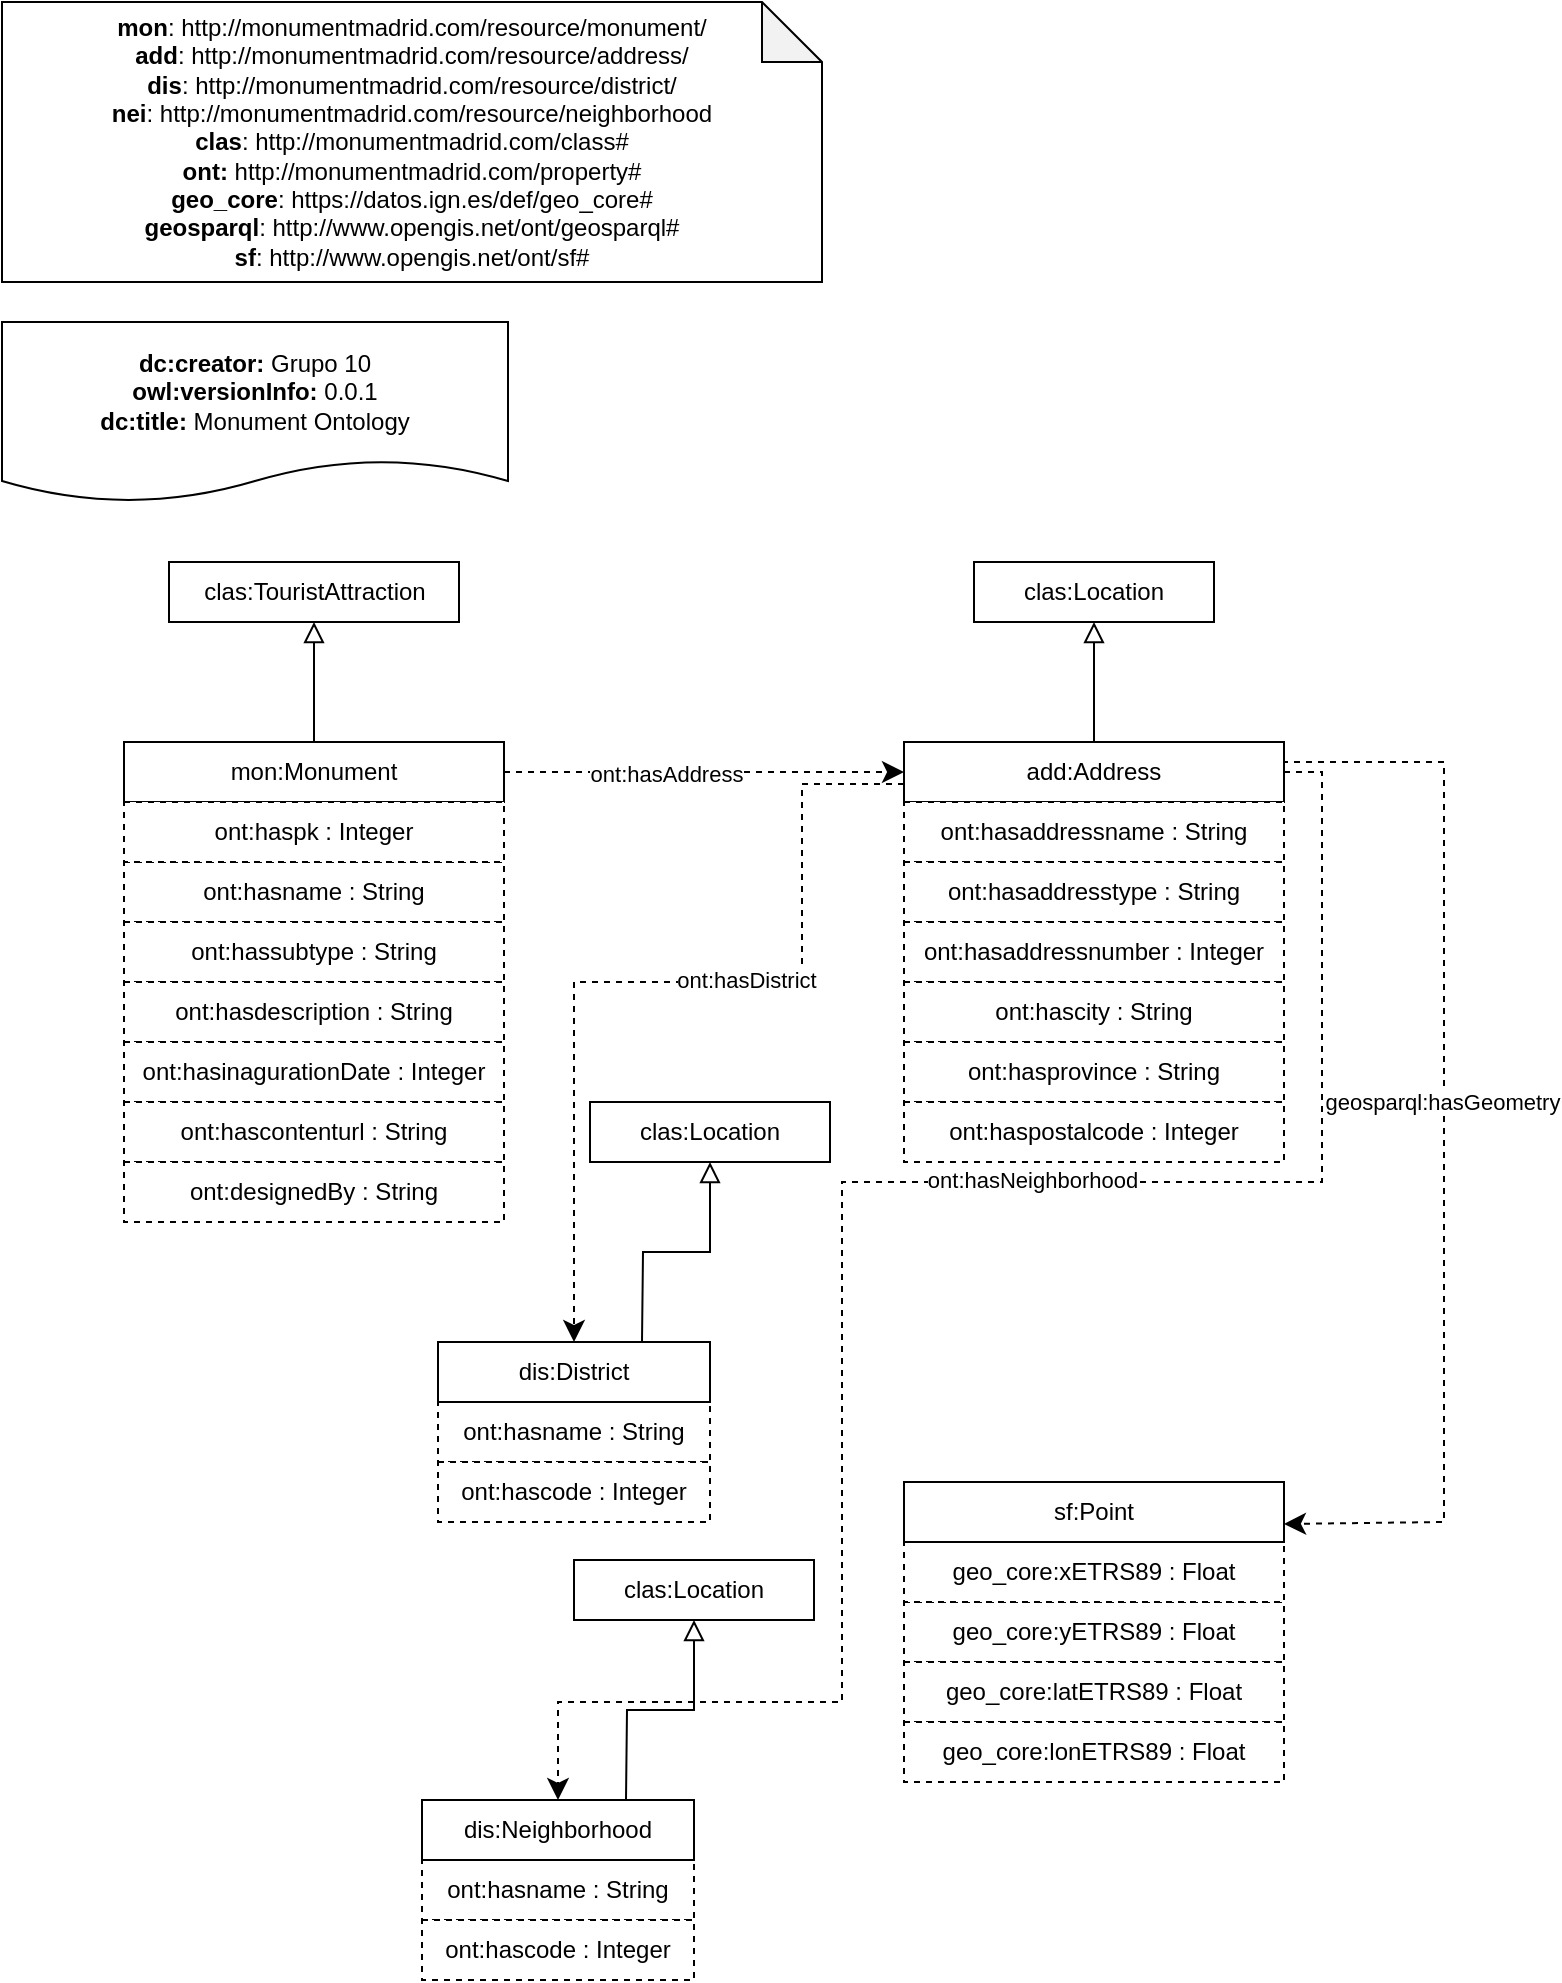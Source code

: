 <mxfile version="20.3.0" type="device"><diagram id="TTwxC7Yb0V6fdVoO_SUc" name="Página-1"><mxGraphModel dx="1014" dy="829" grid="1" gridSize="10" guides="1" tooltips="1" connect="1" arrows="1" fold="1" page="1" pageScale="1" pageWidth="827" pageHeight="1169" math="0" shadow="0"><root><mxCell id="0"/><mxCell id="1" parent="0"/><mxCell id="7s79F0oyZlGPRsL_RBfK-1" value="&lt;div&gt;&lt;b&gt;mon&lt;/b&gt;: http://monumentmadrid.com/resource/monument/&lt;/div&gt;&lt;div&gt;&lt;b&gt;add&lt;/b&gt;: http://monumentmadrid.com/resource/address/&lt;br&gt;&lt;/div&gt;&lt;div&gt;&lt;b&gt;dis&lt;/b&gt;: http://monumentmadrid.com/resource/district/&lt;br&gt;&lt;/div&gt;&lt;div&gt;&lt;b&gt;nei&lt;/b&gt;: http://monumentmadrid.com/resource/neighborhood&lt;br&gt;&lt;/div&gt;&lt;div&gt;&lt;b&gt;clas&lt;/b&gt;: http://monumentmadrid.com/class#&lt;br&gt;&lt;/div&gt;&lt;div&gt;&lt;b&gt;ont:&lt;/b&gt; http://monumentmadrid.com/property#&lt;br&gt;&lt;/div&gt;&lt;div&gt;&lt;div&gt;&lt;b&gt;geo_core&lt;/b&gt;: https://datos.ign.es/def/geo_core#&lt;/div&gt;&lt;div&gt;&lt;b&gt;geosparql&lt;/b&gt;: http://www.opengis.net/ont/geosparql#&lt;/div&gt;&lt;div&gt;&lt;b&gt;sf&lt;/b&gt;: http://www.opengis.net/ont/sf#&lt;/div&gt;&lt;/div&gt;" style="shape=note;whiteSpace=wrap;html=1;backgroundOutline=1;darkOpacity=0.05;" parent="1" vertex="1"><mxGeometry x="60" y="70" width="410" height="140" as="geometry"/></mxCell><mxCell id="7s79F0oyZlGPRsL_RBfK-3" value="&lt;div&gt;&lt;b&gt;dc:creator:&lt;/b&gt;&amp;nbsp;Grupo 10&lt;/div&gt;&lt;div&gt;&lt;b&gt;owl:versionInfo:&lt;/b&gt; 0.0.1&lt;/div&gt;&lt;div&gt;&lt;b&gt;dc:title:&lt;/b&gt;&amp;nbsp;Monument Ontology&lt;/div&gt;" style="shape=document;whiteSpace=wrap;html=1;boundedLbl=1;labelBackgroundColor=#ffffff;strokeColor=#000000;fontSize=12;fontColor=#000000;size=0.233;" parent="1" vertex="1"><mxGeometry x="60" y="230" width="253" height="90" as="geometry"/></mxCell><mxCell id="7s79F0oyZlGPRsL_RBfK-4" value="mon:Monument" style="rounded=0;whiteSpace=wrap;html=1;snapToPoint=1;points=[[0.1,0],[0.2,0],[0.3,0],[0.4,0],[0.5,0],[0.6,0],[0.7,0],[0.8,0],[0.9,0],[0,0.1],[0,0.3],[0,0.5],[0,0.7],[0,0.9],[0.1,1],[0.2,1],[0.3,1],[0.4,1],[0.5,1],[0.6,1],[0.7,1],[0.8,1],[0.9,1],[1,0.1],[1,0.3],[1,0.5],[1,0.7],[1,0.9]];" parent="1" vertex="1"><mxGeometry x="121" y="440" width="190" height="30" as="geometry"/></mxCell><mxCell id="7s79F0oyZlGPRsL_RBfK-6" value="ont:hasname : String" style="rounded=0;whiteSpace=wrap;html=1;snapToPoint=1;points=[[0.1,0],[0.2,0],[0.3,0],[0.4,0],[0.5,0],[0.6,0],[0.7,0],[0.8,0],[0.9,0],[0,0.1],[0,0.3],[0,0.5],[0,0.7],[0,0.9],[0.1,1],[0.2,1],[0.3,1],[0.4,1],[0.5,1],[0.6,1],[0.7,1],[0.8,1],[0.9,1],[1,0.1],[1,0.3],[1,0.5],[1,0.7],[1,0.9]];dashed=1;" parent="1" vertex="1"><mxGeometry x="121" y="500" width="190" height="30" as="geometry"/></mxCell><mxCell id="7s79F0oyZlGPRsL_RBfK-7" value="ont:hassubtype : String" style="rounded=0;whiteSpace=wrap;html=1;snapToPoint=1;points=[[0.1,0],[0.2,0],[0.3,0],[0.4,0],[0.5,0],[0.6,0],[0.7,0],[0.8,0],[0.9,0],[0,0.1],[0,0.3],[0,0.5],[0,0.7],[0,0.9],[0.1,1],[0.2,1],[0.3,1],[0.4,1],[0.5,1],[0.6,1],[0.7,1],[0.8,1],[0.9,1],[1,0.1],[1,0.3],[1,0.5],[1,0.7],[1,0.9]];dashed=1;" parent="1" vertex="1"><mxGeometry x="121" y="530" width="190" height="30" as="geometry"/></mxCell><mxCell id="7s79F0oyZlGPRsL_RBfK-8" value="ont:hasdescription : String" style="rounded=0;whiteSpace=wrap;html=1;snapToPoint=1;points=[[0.1,0],[0.2,0],[0.3,0],[0.4,0],[0.5,0],[0.6,0],[0.7,0],[0.8,0],[0.9,0],[0,0.1],[0,0.3],[0,0.5],[0,0.7],[0,0.9],[0.1,1],[0.2,1],[0.3,1],[0.4,1],[0.5,1],[0.6,1],[0.7,1],[0.8,1],[0.9,1],[1,0.1],[1,0.3],[1,0.5],[1,0.7],[1,0.9]];dashed=1;" parent="1" vertex="1"><mxGeometry x="121" y="560" width="190" height="30" as="geometry"/></mxCell><mxCell id="7s79F0oyZlGPRsL_RBfK-9" value="ont:hasinagurationDate : Integer" style="rounded=0;whiteSpace=wrap;html=1;snapToPoint=1;points=[[0.1,0],[0.2,0],[0.3,0],[0.4,0],[0.5,0],[0.6,0],[0.7,0],[0.8,0],[0.9,0],[0,0.1],[0,0.3],[0,0.5],[0,0.7],[0,0.9],[0.1,1],[0.2,1],[0.3,1],[0.4,1],[0.5,1],[0.6,1],[0.7,1],[0.8,1],[0.9,1],[1,0.1],[1,0.3],[1,0.5],[1,0.7],[1,0.9]];dashed=1;" parent="1" vertex="1"><mxGeometry x="121" y="590" width="190" height="30" as="geometry"/></mxCell><mxCell id="7s79F0oyZlGPRsL_RBfK-10" value="ont:hascontenturl : String" style="rounded=0;whiteSpace=wrap;html=1;snapToPoint=1;points=[[0.1,0],[0.2,0],[0.3,0],[0.4,0],[0.5,0],[0.6,0],[0.7,0],[0.8,0],[0.9,0],[0,0.1],[0,0.3],[0,0.5],[0,0.7],[0,0.9],[0.1,1],[0.2,1],[0.3,1],[0.4,1],[0.5,1],[0.6,1],[0.7,1],[0.8,1],[0.9,1],[1,0.1],[1,0.3],[1,0.5],[1,0.7],[1,0.9]];dashed=1;" parent="1" vertex="1"><mxGeometry x="121" y="620" width="190" height="30" as="geometry"/></mxCell><mxCell id="7s79F0oyZlGPRsL_RBfK-18" value="" style="endArrow=block;html=1;fontColor=#000099;exitX=0.5;exitY=0;exitDx=0;exitDy=0;endFill=0;entryX=0.5;entryY=1;entryDx=0;entryDy=0;endSize=8;arcSize=0;rounded=0;" parent="1" source="7s79F0oyZlGPRsL_RBfK-4" target="7s79F0oyZlGPRsL_RBfK-19" edge="1"><mxGeometry width="50" height="50" relative="1" as="geometry"><mxPoint x="216" y="430" as="sourcePoint"/><mxPoint x="99.0" y="370" as="targetPoint"/></mxGeometry></mxCell><mxCell id="7s79F0oyZlGPRsL_RBfK-19" value="clas:TouristAttraction" style="rounded=0;whiteSpace=wrap;html=1;snapToPoint=1;points=[[0.1,0],[0.2,0],[0.3,0],[0.4,0],[0.5,0],[0.6,0],[0.7,0],[0.8,0],[0.9,0],[0,0.1],[0,0.3],[0,0.5],[0,0.7],[0,0.9],[0.1,1],[0.2,1],[0.3,1],[0.4,1],[0.5,1],[0.6,1],[0.7,1],[0.8,1],[0.9,1],[1,0.1],[1,0.3],[1,0.5],[1,0.7],[1,0.9]];" parent="1" vertex="1"><mxGeometry x="143.5" y="350" width="145" height="30" as="geometry"/></mxCell><mxCell id="7s79F0oyZlGPRsL_RBfK-24" value="ont:haspk : Integer" style="rounded=0;whiteSpace=wrap;html=1;snapToPoint=1;points=[[0.1,0],[0.2,0],[0.3,0],[0.4,0],[0.5,0],[0.6,0],[0.7,0],[0.8,0],[0.9,0],[0,0.1],[0,0.3],[0,0.5],[0,0.7],[0,0.9],[0.1,1],[0.2,1],[0.3,1],[0.4,1],[0.5,1],[0.6,1],[0.7,1],[0.8,1],[0.9,1],[1,0.1],[1,0.3],[1,0.5],[1,0.7],[1,0.9]];dashed=1;" parent="1" vertex="1"><mxGeometry x="121" y="470" width="190" height="30" as="geometry"/></mxCell><mxCell id="7s79F0oyZlGPRsL_RBfK-35" value="add:Address" style="rounded=0;whiteSpace=wrap;html=1;snapToPoint=1;points=[[0.1,0],[0.2,0],[0.3,0],[0.4,0],[0.5,0],[0.6,0],[0.7,0],[0.8,0],[0.9,0],[0,0.1],[0,0.3],[0,0.5],[0,0.7],[0,0.9],[0.1,1],[0.2,1],[0.3,1],[0.4,1],[0.5,1],[0.6,1],[0.7,1],[0.8,1],[0.9,1],[1,0.1],[1,0.3],[1,0.5],[1,0.7],[1,0.9]];" parent="1" vertex="1"><mxGeometry x="511" y="440" width="190" height="30" as="geometry"/></mxCell><mxCell id="7s79F0oyZlGPRsL_RBfK-36" value="ont:hasaddressname : String" style="rounded=0;whiteSpace=wrap;html=1;snapToPoint=1;points=[[0.1,0],[0.2,0],[0.3,0],[0.4,0],[0.5,0],[0.6,0],[0.7,0],[0.8,0],[0.9,0],[0,0.1],[0,0.3],[0,0.5],[0,0.7],[0,0.9],[0.1,1],[0.2,1],[0.3,1],[0.4,1],[0.5,1],[0.6,1],[0.7,1],[0.8,1],[0.9,1],[1,0.1],[1,0.3],[1,0.5],[1,0.7],[1,0.9]];dashed=1;" parent="1" vertex="1"><mxGeometry x="511" y="470" width="190" height="30" as="geometry"/></mxCell><mxCell id="7s79F0oyZlGPRsL_RBfK-37" value="ont:hasaddresstype : String" style="rounded=0;whiteSpace=wrap;html=1;snapToPoint=1;points=[[0.1,0],[0.2,0],[0.3,0],[0.4,0],[0.5,0],[0.6,0],[0.7,0],[0.8,0],[0.9,0],[0,0.1],[0,0.3],[0,0.5],[0,0.7],[0,0.9],[0.1,1],[0.2,1],[0.3,1],[0.4,1],[0.5,1],[0.6,1],[0.7,1],[0.8,1],[0.9,1],[1,0.1],[1,0.3],[1,0.5],[1,0.7],[1,0.9]];dashed=1;" parent="1" vertex="1"><mxGeometry x="511" y="500" width="190" height="30" as="geometry"/></mxCell><mxCell id="7s79F0oyZlGPRsL_RBfK-38" value="ont:hasaddressnumber : Integer" style="rounded=0;whiteSpace=wrap;html=1;snapToPoint=1;points=[[0.1,0],[0.2,0],[0.3,0],[0.4,0],[0.5,0],[0.6,0],[0.7,0],[0.8,0],[0.9,0],[0,0.1],[0,0.3],[0,0.5],[0,0.7],[0,0.9],[0.1,1],[0.2,1],[0.3,1],[0.4,1],[0.5,1],[0.6,1],[0.7,1],[0.8,1],[0.9,1],[1,0.1],[1,0.3],[1,0.5],[1,0.7],[1,0.9]];dashed=1;" parent="1" vertex="1"><mxGeometry x="511" y="530" width="190" height="30" as="geometry"/></mxCell><mxCell id="7s79F0oyZlGPRsL_RBfK-39" value="ont:hascity : String" style="rounded=0;whiteSpace=wrap;html=1;snapToPoint=1;points=[[0.1,0],[0.2,0],[0.3,0],[0.4,0],[0.5,0],[0.6,0],[0.7,0],[0.8,0],[0.9,0],[0,0.1],[0,0.3],[0,0.5],[0,0.7],[0,0.9],[0.1,1],[0.2,1],[0.3,1],[0.4,1],[0.5,1],[0.6,1],[0.7,1],[0.8,1],[0.9,1],[1,0.1],[1,0.3],[1,0.5],[1,0.7],[1,0.9]];dashed=1;" parent="1" vertex="1"><mxGeometry x="511" y="560" width="190" height="30" as="geometry"/></mxCell><mxCell id="7s79F0oyZlGPRsL_RBfK-40" value="ont:hasprovince : String" style="rounded=0;whiteSpace=wrap;html=1;snapToPoint=1;points=[[0.1,0],[0.2,0],[0.3,0],[0.4,0],[0.5,0],[0.6,0],[0.7,0],[0.8,0],[0.9,0],[0,0.1],[0,0.3],[0,0.5],[0,0.7],[0,0.9],[0.1,1],[0.2,1],[0.3,1],[0.4,1],[0.5,1],[0.6,1],[0.7,1],[0.8,1],[0.9,1],[1,0.1],[1,0.3],[1,0.5],[1,0.7],[1,0.9]];dashed=1;" parent="1" vertex="1"><mxGeometry x="511" y="590" width="190" height="30" as="geometry"/></mxCell><mxCell id="7s79F0oyZlGPRsL_RBfK-41" value="ont:haspostalcode : Integer" style="rounded=0;whiteSpace=wrap;html=1;snapToPoint=1;points=[[0.1,0],[0.2,0],[0.3,0],[0.4,0],[0.5,0],[0.6,0],[0.7,0],[0.8,0],[0.9,0],[0,0.1],[0,0.3],[0,0.5],[0,0.7],[0,0.9],[0.1,1],[0.2,1],[0.3,1],[0.4,1],[0.5,1],[0.6,1],[0.7,1],[0.8,1],[0.9,1],[1,0.1],[1,0.3],[1,0.5],[1,0.7],[1,0.9]];dashed=1;" parent="1" vertex="1"><mxGeometry x="511" y="620" width="190" height="30" as="geometry"/></mxCell><mxCell id="7s79F0oyZlGPRsL_RBfK-46" value="geo_core:yETRS89 : Float" style="rounded=0;whiteSpace=wrap;html=1;snapToPoint=1;points=[[0.1,0],[0.2,0],[0.3,0],[0.4,0],[0.5,0],[0.6,0],[0.7,0],[0.8,0],[0.9,0],[0,0.1],[0,0.3],[0,0.5],[0,0.7],[0,0.9],[0.1,1],[0.2,1],[0.3,1],[0.4,1],[0.5,1],[0.6,1],[0.7,1],[0.8,1],[0.9,1],[1,0.1],[1,0.3],[1,0.5],[1,0.7],[1,0.9]];dashed=1;" parent="1" vertex="1"><mxGeometry x="511" y="870" width="190" height="30" as="geometry"/></mxCell><mxCell id="7s79F0oyZlGPRsL_RBfK-47" value="geo_core:latETRS89 : Float" style="rounded=0;whiteSpace=wrap;html=1;snapToPoint=1;points=[[0.1,0],[0.2,0],[0.3,0],[0.4,0],[0.5,0],[0.6,0],[0.7,0],[0.8,0],[0.9,0],[0,0.1],[0,0.3],[0,0.5],[0,0.7],[0,0.9],[0.1,1],[0.2,1],[0.3,1],[0.4,1],[0.5,1],[0.6,1],[0.7,1],[0.8,1],[0.9,1],[1,0.1],[1,0.3],[1,0.5],[1,0.7],[1,0.9]];dashed=1;" parent="1" vertex="1"><mxGeometry x="511" y="900" width="190" height="30" as="geometry"/></mxCell><mxCell id="7s79F0oyZlGPRsL_RBfK-48" value="clas:Location" style="rounded=0;whiteSpace=wrap;html=1;snapToPoint=1;points=[[0.1,0],[0.2,0],[0.3,0],[0.4,0],[0.5,0],[0.6,0],[0.7,0],[0.8,0],[0.9,0],[0,0.1],[0,0.3],[0,0.5],[0,0.7],[0,0.9],[0.1,1],[0.2,1],[0.3,1],[0.4,1],[0.5,1],[0.6,1],[0.7,1],[0.8,1],[0.9,1],[1,0.1],[1,0.3],[1,0.5],[1,0.7],[1,0.9]];" parent="1" vertex="1"><mxGeometry x="546" y="350.0" width="120" height="30" as="geometry"/></mxCell><mxCell id="7s79F0oyZlGPRsL_RBfK-49" value="" style="endArrow=block;html=1;fontColor=#000099;endFill=0;endSize=8;arcSize=0;rounded=0;" parent="1" source="7s79F0oyZlGPRsL_RBfK-35" target="7s79F0oyZlGPRsL_RBfK-48" edge="1"><mxGeometry width="50" height="50" relative="1" as="geometry"><mxPoint x="605.5" y="440" as="sourcePoint"/><mxPoint x="605.5" y="380" as="targetPoint"/><Array as="points"/></mxGeometry></mxCell><mxCell id="7s79F0oyZlGPRsL_RBfK-54" value="" style="endArrow=classic;html=1;exitX=1;exitY=0.5;exitDx=0;exitDy=0;entryX=0;entryY=0.5;entryDx=0;entryDy=0;endSize=8;dashed=1;arcSize=0;rounded=0;" parent="1" source="7s79F0oyZlGPRsL_RBfK-4" target="7s79F0oyZlGPRsL_RBfK-35" edge="1"><mxGeometry width="50" height="50" relative="1" as="geometry"><mxPoint x="321" y="400" as="sourcePoint"/><mxPoint x="495" y="400" as="targetPoint"/></mxGeometry></mxCell><mxCell id="7s79F0oyZlGPRsL_RBfK-55" value="&lt;div&gt;ont:hasAddress&lt;/div&gt;" style="edgeLabel;html=1;align=center;verticalAlign=middle;resizable=0;points=[];" parent="7s79F0oyZlGPRsL_RBfK-54" vertex="1" connectable="0"><mxGeometry x="-0.191" y="-1" relative="1" as="geometry"><mxPoint as="offset"/></mxGeometry></mxCell><mxCell id="g2GgQLCELnZ6Zpo_SiZR-1" value="geo_core:xETRS89 : Float" style="rounded=0;whiteSpace=wrap;html=1;snapToPoint=1;points=[[0.1,0],[0.2,0],[0.3,0],[0.4,0],[0.5,0],[0.6,0],[0.7,0],[0.8,0],[0.9,0],[0,0.1],[0,0.3],[0,0.5],[0,0.7],[0,0.9],[0.1,1],[0.2,1],[0.3,1],[0.4,1],[0.5,1],[0.6,1],[0.7,1],[0.8,1],[0.9,1],[1,0.1],[1,0.3],[1,0.5],[1,0.7],[1,0.9]];dashed=1;" parent="1" vertex="1"><mxGeometry x="511" y="840" width="190" height="30" as="geometry"/></mxCell><mxCell id="g2GgQLCELnZ6Zpo_SiZR-2" value="sf:Point" style="rounded=0;whiteSpace=wrap;html=1;snapToPoint=1;points=[[0.1,0],[0.2,0],[0.3,0],[0.4,0],[0.5,0],[0.6,0],[0.7,0],[0.8,0],[0.9,0],[0,0.1],[0,0.3],[0,0.5],[0,0.7],[0,0.9],[0.1,1],[0.2,1],[0.3,1],[0.4,1],[0.5,1],[0.6,1],[0.7,1],[0.8,1],[0.9,1],[1,0.1],[1,0.3],[1,0.5],[1,0.7],[1,0.9]];" parent="1" vertex="1"><mxGeometry x="511" y="810" width="190" height="30" as="geometry"/></mxCell><mxCell id="g2GgQLCELnZ6Zpo_SiZR-6" value="geo_core:lonETRS89 : Float" style="rounded=0;whiteSpace=wrap;html=1;snapToPoint=1;points=[[0.1,0],[0.2,0],[0.3,0],[0.4,0],[0.5,0],[0.6,0],[0.7,0],[0.8,0],[0.9,0],[0,0.1],[0,0.3],[0,0.5],[0,0.7],[0,0.9],[0.1,1],[0.2,1],[0.3,1],[0.4,1],[0.5,1],[0.6,1],[0.7,1],[0.8,1],[0.9,1],[1,0.1],[1,0.3],[1,0.5],[1,0.7],[1,0.9]];dashed=1;" parent="1" vertex="1"><mxGeometry x="511" y="930" width="190" height="30" as="geometry"/></mxCell><mxCell id="g2GgQLCELnZ6Zpo_SiZR-7" value="" style="endArrow=classic;html=1;endSize=8;dashed=1;arcSize=0;rounded=0;edgeStyle=orthogonalEdgeStyle;exitX=1;exitY=0.3;exitDx=0;exitDy=0;" parent="1" source="7s79F0oyZlGPRsL_RBfK-35" target="g2GgQLCELnZ6Zpo_SiZR-2" edge="1"><mxGeometry width="50" height="50" relative="1" as="geometry"><mxPoint x="718" y="450" as="sourcePoint"/><mxPoint x="721" y="830" as="targetPoint"/><Array as="points"><mxPoint x="701" y="450"/><mxPoint x="781" y="450"/><mxPoint x="781" y="830"/></Array></mxGeometry></mxCell><mxCell id="g2GgQLCELnZ6Zpo_SiZR-8" value="&lt;div&gt;geosparql:hasGeometry&lt;/div&gt;" style="edgeLabel;html=1;align=center;verticalAlign=middle;resizable=0;points=[];" parent="g2GgQLCELnZ6Zpo_SiZR-7" vertex="1" connectable="0"><mxGeometry x="-0.191" y="-1" relative="1" as="geometry"><mxPoint y="32" as="offset"/></mxGeometry></mxCell><mxCell id="yBy1B2W-Z4Tc8N889yTE-1" value="ont:designedBy : String" style="rounded=0;whiteSpace=wrap;html=1;snapToPoint=1;points=[[0.1,0],[0.2,0],[0.3,0],[0.4,0],[0.5,0],[0.6,0],[0.7,0],[0.8,0],[0.9,0],[0,0.1],[0,0.3],[0,0.5],[0,0.7],[0,0.9],[0.1,1],[0.2,1],[0.3,1],[0.4,1],[0.5,1],[0.6,1],[0.7,1],[0.8,1],[0.9,1],[1,0.1],[1,0.3],[1,0.5],[1,0.7],[1,0.9]];dashed=1;" parent="1" vertex="1"><mxGeometry x="121" y="650" width="190" height="30" as="geometry"/></mxCell><mxCell id="Mzc_phxtPyZF4t5WmkDJ-1" value="ont:hasname : String" style="rounded=0;whiteSpace=wrap;html=1;snapToPoint=1;points=[[0.1,0],[0.2,0],[0.3,0],[0.4,0],[0.5,0],[0.6,0],[0.7,0],[0.8,0],[0.9,0],[0,0.1],[0,0.3],[0,0.5],[0,0.7],[0,0.9],[0.1,1],[0.2,1],[0.3,1],[0.4,1],[0.5,1],[0.6,1],[0.7,1],[0.8,1],[0.9,1],[1,0.1],[1,0.3],[1,0.5],[1,0.7],[1,0.9]];dashed=1;" parent="1" vertex="1"><mxGeometry x="278" y="770.0" width="136" height="30" as="geometry"/></mxCell><mxCell id="Mzc_phxtPyZF4t5WmkDJ-2" value="dis:District" style="rounded=0;whiteSpace=wrap;html=1;snapToPoint=1;points=[[0.1,0],[0.2,0],[0.3,0],[0.4,0],[0.5,0],[0.6,0],[0.7,0],[0.8,0],[0.9,0],[0,0.1],[0,0.3],[0,0.5],[0,0.7],[0,0.9],[0.1,1],[0.2,1],[0.3,1],[0.4,1],[0.5,1],[0.6,1],[0.7,1],[0.8,1],[0.9,1],[1,0.1],[1,0.3],[1,0.5],[1,0.7],[1,0.9]];" parent="1" vertex="1"><mxGeometry x="278" y="740.0" width="136" height="30" as="geometry"/></mxCell><mxCell id="0Yl5JZPsBsZMPMAAYswW-1" value="ont:hascode : Integer" style="rounded=0;whiteSpace=wrap;html=1;snapToPoint=1;points=[[0.1,0],[0.2,0],[0.3,0],[0.4,0],[0.5,0],[0.6,0],[0.7,0],[0.8,0],[0.9,0],[0,0.1],[0,0.3],[0,0.5],[0,0.7],[0,0.9],[0.1,1],[0.2,1],[0.3,1],[0.4,1],[0.5,1],[0.6,1],[0.7,1],[0.8,1],[0.9,1],[1,0.1],[1,0.3],[1,0.5],[1,0.7],[1,0.9]];dashed=1;" parent="1" vertex="1"><mxGeometry x="278" y="800.0" width="136" height="30" as="geometry"/></mxCell><mxCell id="0Yl5JZPsBsZMPMAAYswW-2" value="" style="endArrow=classic;html=1;entryX=0.5;entryY=0;entryDx=0;entryDy=0;endSize=8;dashed=1;arcSize=0;rounded=0;exitX=0;exitY=0.7;exitDx=0;exitDy=0;edgeStyle=orthogonalEdgeStyle;" parent="1" source="7s79F0oyZlGPRsL_RBfK-35" target="Mzc_phxtPyZF4t5WmkDJ-2" edge="1"><mxGeometry width="50" height="50" relative="1" as="geometry"><mxPoint x="460" y="480" as="sourcePoint"/><mxPoint x="550" y="620" as="targetPoint"/><Array as="points"><mxPoint x="460" y="461"/><mxPoint x="460" y="560"/><mxPoint x="346" y="560"/></Array></mxGeometry></mxCell><mxCell id="0Yl5JZPsBsZMPMAAYswW-3" value="&lt;div&gt;ont:hasDistrict&lt;/div&gt;" style="edgeLabel;html=1;align=center;verticalAlign=middle;resizable=0;points=[];" parent="0Yl5JZPsBsZMPMAAYswW-2" vertex="1" connectable="0"><mxGeometry x="-0.191" y="-1" relative="1" as="geometry"><mxPoint x="1" as="offset"/></mxGeometry></mxCell><mxCell id="Dd_cBGI3zBFwTQ89276E-1" value="clas:Location" style="rounded=0;whiteSpace=wrap;html=1;snapToPoint=1;points=[[0.1,0],[0.2,0],[0.3,0],[0.4,0],[0.5,0],[0.6,0],[0.7,0],[0.8,0],[0.9,0],[0,0.1],[0,0.3],[0,0.5],[0,0.7],[0,0.9],[0.1,1],[0.2,1],[0.3,1],[0.4,1],[0.5,1],[0.6,1],[0.7,1],[0.8,1],[0.9,1],[1,0.1],[1,0.3],[1,0.5],[1,0.7],[1,0.9]];" parent="1" vertex="1"><mxGeometry x="354" y="620.0" width="120" height="30" as="geometry"/></mxCell><mxCell id="Dd_cBGI3zBFwTQ89276E-2" value="" style="endArrow=block;html=1;fontColor=#000099;endFill=0;endSize=8;arcSize=0;rounded=0;entryX=0.5;entryY=1;entryDx=0;entryDy=0;edgeStyle=orthogonalEdgeStyle;" parent="1" target="Dd_cBGI3zBFwTQ89276E-1" edge="1"><mxGeometry width="50" height="50" relative="1" as="geometry"><mxPoint x="380" y="740" as="sourcePoint"/><mxPoint x="380" y="680" as="targetPoint"/></mxGeometry></mxCell><mxCell id="QEOxG6xliHfTuINLWi3E-1" value="ont:hasname : String" style="rounded=0;whiteSpace=wrap;html=1;snapToPoint=1;points=[[0.1,0],[0.2,0],[0.3,0],[0.4,0],[0.5,0],[0.6,0],[0.7,0],[0.8,0],[0.9,0],[0,0.1],[0,0.3],[0,0.5],[0,0.7],[0,0.9],[0.1,1],[0.2,1],[0.3,1],[0.4,1],[0.5,1],[0.6,1],[0.7,1],[0.8,1],[0.9,1],[1,0.1],[1,0.3],[1,0.5],[1,0.7],[1,0.9]];dashed=1;" parent="1" vertex="1"><mxGeometry x="270" y="999.0" width="136" height="30" as="geometry"/></mxCell><mxCell id="QEOxG6xliHfTuINLWi3E-2" value="dis:Neighborhood" style="rounded=0;whiteSpace=wrap;html=1;snapToPoint=1;points=[[0.1,0],[0.2,0],[0.3,0],[0.4,0],[0.5,0],[0.6,0],[0.7,0],[0.8,0],[0.9,0],[0,0.1],[0,0.3],[0,0.5],[0,0.7],[0,0.9],[0.1,1],[0.2,1],[0.3,1],[0.4,1],[0.5,1],[0.6,1],[0.7,1],[0.8,1],[0.9,1],[1,0.1],[1,0.3],[1,0.5],[1,0.7],[1,0.9]];" parent="1" vertex="1"><mxGeometry x="270" y="969.0" width="136" height="30" as="geometry"/></mxCell><mxCell id="QEOxG6xliHfTuINLWi3E-3" value="ont:hascode : Integer" style="rounded=0;whiteSpace=wrap;html=1;snapToPoint=1;points=[[0.1,0],[0.2,0],[0.3,0],[0.4,0],[0.5,0],[0.6,0],[0.7,0],[0.8,0],[0.9,0],[0,0.1],[0,0.3],[0,0.5],[0,0.7],[0,0.9],[0.1,1],[0.2,1],[0.3,1],[0.4,1],[0.5,1],[0.6,1],[0.7,1],[0.8,1],[0.9,1],[1,0.1],[1,0.3],[1,0.5],[1,0.7],[1,0.9]];dashed=1;" parent="1" vertex="1"><mxGeometry x="270" y="1029" width="136" height="30" as="geometry"/></mxCell><mxCell id="QEOxG6xliHfTuINLWi3E-4" value="" style="endArrow=classic;html=1;entryX=0.5;entryY=0;entryDx=0;entryDy=0;endSize=8;dashed=1;arcSize=0;rounded=0;edgeStyle=orthogonalEdgeStyle;exitX=1;exitY=0.5;exitDx=0;exitDy=0;" parent="1" source="7s79F0oyZlGPRsL_RBfK-35" target="QEOxG6xliHfTuINLWi3E-2" edge="1"><mxGeometry width="50" height="50" relative="1" as="geometry"><mxPoint x="500" y="620" as="sourcePoint"/><mxPoint x="542" y="849" as="targetPoint"/><Array as="points"><mxPoint x="720" y="455"/><mxPoint x="720" y="660"/><mxPoint x="480" y="660"/><mxPoint x="480" y="920"/><mxPoint x="338" y="920"/></Array></mxGeometry></mxCell><mxCell id="QEOxG6xliHfTuINLWi3E-5" value="&lt;div&gt;ont:hasNeighborhood&lt;/div&gt;" style="edgeLabel;html=1;align=center;verticalAlign=middle;resizable=0;points=[];" parent="QEOxG6xliHfTuINLWi3E-4" vertex="1" connectable="0"><mxGeometry x="-0.191" y="-1" relative="1" as="geometry"><mxPoint x="1" as="offset"/></mxGeometry></mxCell><mxCell id="QEOxG6xliHfTuINLWi3E-6" value="clas:Location" style="rounded=0;whiteSpace=wrap;html=1;snapToPoint=1;points=[[0.1,0],[0.2,0],[0.3,0],[0.4,0],[0.5,0],[0.6,0],[0.7,0],[0.8,0],[0.9,0],[0,0.1],[0,0.3],[0,0.5],[0,0.7],[0,0.9],[0.1,1],[0.2,1],[0.3,1],[0.4,1],[0.5,1],[0.6,1],[0.7,1],[0.8,1],[0.9,1],[1,0.1],[1,0.3],[1,0.5],[1,0.7],[1,0.9]];" parent="1" vertex="1"><mxGeometry x="346" y="849.0" width="120" height="30" as="geometry"/></mxCell><mxCell id="QEOxG6xliHfTuINLWi3E-7" value="" style="endArrow=block;html=1;fontColor=#000099;endFill=0;endSize=8;arcSize=0;rounded=0;entryX=0.5;entryY=1;entryDx=0;entryDy=0;edgeStyle=orthogonalEdgeStyle;" parent="1" target="QEOxG6xliHfTuINLWi3E-6" edge="1"><mxGeometry width="50" height="50" relative="1" as="geometry"><mxPoint x="372" y="969" as="sourcePoint"/><mxPoint x="372" y="909" as="targetPoint"/></mxGeometry></mxCell></root></mxGraphModel></diagram></mxfile>
